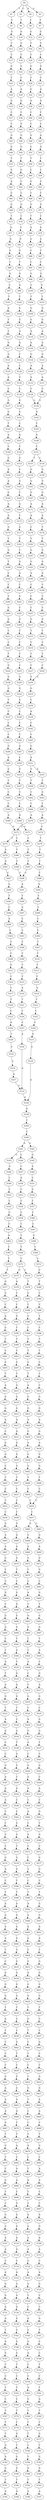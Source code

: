 strict digraph  {
	S0 -> S1 [ label = T ];
	S0 -> S2 [ label = C ];
	S0 -> S3 [ label = G ];
	S0 -> S4 [ label = A ];
	S1 -> S5 [ label = T ];
	S2 -> S6 [ label = T ];
	S3 -> S7 [ label = T ];
	S4 -> S8 [ label = C ];
	S5 -> S9 [ label = G ];
	S6 -> S10 [ label = G ];
	S7 -> S11 [ label = G ];
	S8 -> S12 [ label = G ];
	S9 -> S13 [ label = C ];
	S10 -> S14 [ label = G ];
	S11 -> S15 [ label = C ];
	S12 -> S16 [ label = T ];
	S13 -> S17 [ label = C ];
	S14 -> S18 [ label = C ];
	S15 -> S19 [ label = C ];
	S16 -> S20 [ label = C ];
	S17 -> S21 [ label = G ];
	S18 -> S22 [ label = G ];
	S19 -> S23 [ label = G ];
	S20 -> S24 [ label = G ];
	S21 -> S25 [ label = T ];
	S22 -> S26 [ label = C ];
	S23 -> S27 [ label = C ];
	S24 -> S28 [ label = T ];
	S25 -> S29 [ label = A ];
	S26 -> S30 [ label = A ];
	S27 -> S31 [ label = A ];
	S28 -> S32 [ label = G ];
	S29 -> S33 [ label = G ];
	S30 -> S34 [ label = G ];
	S31 -> S35 [ label = A ];
	S32 -> S36 [ label = A ];
	S33 -> S37 [ label = C ];
	S34 -> S38 [ label = C ];
	S35 -> S39 [ label = C ];
	S36 -> S40 [ label = C ];
	S37 -> S41 [ label = C ];
	S38 -> S42 [ label = G ];
	S39 -> S43 [ label = C ];
	S40 -> S44 [ label = C ];
	S41 -> S45 [ label = G ];
	S42 -> S46 [ label = G ];
	S43 -> S47 [ label = A ];
	S44 -> S48 [ label = G ];
	S45 -> S49 [ label = G ];
	S46 -> S50 [ label = G ];
	S47 -> S51 [ label = G ];
	S48 -> S52 [ label = G ];
	S49 -> S53 [ label = T ];
	S50 -> S54 [ label = T ];
	S51 -> S55 [ label = T ];
	S52 -> S56 [ label = T ];
	S53 -> S57 [ label = G ];
	S54 -> S58 [ label = G ];
	S55 -> S59 [ label = C ];
	S56 -> S60 [ label = C ];
	S57 -> S61 [ label = A ];
	S58 -> S62 [ label = C ];
	S59 -> S63 [ label = G ];
	S60 -> S64 [ label = G ];
	S61 -> S65 [ label = C ];
	S62 -> S66 [ label = C ];
	S63 -> S67 [ label = C ];
	S64 -> S68 [ label = C ];
	S65 -> S69 [ label = G ];
	S66 -> S70 [ label = G ];
	S67 -> S71 [ label = G ];
	S68 -> S72 [ label = G ];
	S69 -> S73 [ label = T ];
	S70 -> S74 [ label = C ];
	S71 -> S75 [ label = C ];
	S72 -> S76 [ label = T ];
	S73 -> S77 [ label = G ];
	S74 -> S78 [ label = C ];
	S75 -> S79 [ label = A ];
	S76 -> S80 [ label = A ];
	S77 -> S81 [ label = G ];
	S78 -> S82 [ label = G ];
	S79 -> S83 [ label = G ];
	S80 -> S84 [ label = G ];
	S81 -> S85 [ label = G ];
	S82 -> S86 [ label = G ];
	S83 -> S87 [ label = C ];
	S84 -> S88 [ label = C ];
	S85 -> S89 [ label = T ];
	S86 -> S90 [ label = T ];
	S87 -> S91 [ label = C ];
	S88 -> S92 [ label = C ];
	S89 -> S93 [ label = A ];
	S90 -> S94 [ label = G ];
	S91 -> S95 [ label = G ];
	S92 -> S96 [ label = G ];
	S93 -> S97 [ label = C ];
	S94 -> S98 [ label = G ];
	S95 -> S99 [ label = G ];
	S96 -> S100 [ label = C ];
	S97 -> S101 [ label = T ];
	S98 -> S102 [ label = T ];
	S99 -> S103 [ label = T ];
	S100 -> S104 [ label = T ];
	S101 -> S105 [ label = A ];
	S102 -> S106 [ label = G ];
	S103 -> S107 [ label = G ];
	S104 -> S108 [ label = G ];
	S105 -> S109 [ label = T ];
	S106 -> S110 [ label = G ];
	S107 -> S111 [ label = G ];
	S108 -> S112 [ label = G ];
	S109 -> S113 [ label = T ];
	S110 -> S114 [ label = A ];
	S111 -> S115 [ label = A ];
	S112 -> S116 [ label = A ];
	S113 -> S117 [ label = G ];
	S114 -> S118 [ label = A ];
	S115 -> S119 [ label = A ];
	S116 -> S120 [ label = A ];
	S117 -> S121 [ label = G ];
	S118 -> S122 [ label = C ];
	S119 -> S123 [ label = G ];
	S120 -> S124 [ label = G ];
	S121 -> S125 [ label = A ];
	S122 -> S126 [ label = C ];
	S123 -> S127 [ label = A ];
	S124 -> S128 [ label = A ];
	S125 -> S129 [ label = A ];
	S126 -> S130 [ label = T ];
	S127 -> S131 [ label = A ];
	S128 -> S132 [ label = A ];
	S129 -> S133 [ label = C ];
	S130 -> S134 [ label = C ];
	S131 -> S135 [ label = C ];
	S132 -> S136 [ label = C ];
	S133 -> S137 [ label = G ];
	S134 -> S138 [ label = G ];
	S135 -> S139 [ label = G ];
	S136 -> S139 [ label = G ];
	S137 -> S140 [ label = G ];
	S138 -> S141 [ label = G ];
	S139 -> S142 [ label = G ];
	S140 -> S143 [ label = T ];
	S141 -> S144 [ label = C ];
	S142 -> S145 [ label = C ];
	S143 -> S146 [ label = A ];
	S144 -> S147 [ label = A ];
	S145 -> S148 [ label = A ];
	S146 -> S149 [ label = C ];
	S147 -> S150 [ label = C ];
	S148 -> S151 [ label = C ];
	S149 -> S152 [ label = G ];
	S150 -> S153 [ label = G ];
	S151 -> S154 [ label = C ];
	S151 -> S155 [ label = T ];
	S152 -> S156 [ label = A ];
	S153 -> S157 [ label = C ];
	S154 -> S158 [ label = G ];
	S155 -> S159 [ label = G ];
	S156 -> S160 [ label = A ];
	S157 -> S161 [ label = G ];
	S158 -> S162 [ label = G ];
	S159 -> S163 [ label = G ];
	S160 -> S164 [ label = G ];
	S161 -> S165 [ label = C ];
	S162 -> S166 [ label = G ];
	S163 -> S167 [ label = G ];
	S164 -> S168 [ label = A ];
	S165 -> S169 [ label = G ];
	S166 -> S170 [ label = A ];
	S167 -> S171 [ label = A ];
	S168 -> S172 [ label = A ];
	S169 -> S173 [ label = C ];
	S170 -> S174 [ label = A ];
	S171 -> S175 [ label = A ];
	S172 -> S176 [ label = G ];
	S173 -> S177 [ label = G ];
	S174 -> S178 [ label = T ];
	S175 -> S179 [ label = C ];
	S176 -> S180 [ label = T ];
	S177 -> S181 [ label = T ];
	S178 -> S182 [ label = T ];
	S179 -> S183 [ label = T ];
	S180 -> S184 [ label = G ];
	S181 -> S185 [ label = C ];
	S182 -> S186 [ label = G ];
	S183 -> S187 [ label = G ];
	S184 -> S188 [ label = T ];
	S185 -> S189 [ label = G ];
	S186 -> S190 [ label = A ];
	S187 -> S191 [ label = G ];
	S188 -> S192 [ label = C ];
	S189 -> S193 [ label = A ];
	S190 -> S194 [ label = A ];
	S191 -> S195 [ label = A ];
	S192 -> S196 [ label = C ];
	S193 -> S197 [ label = C ];
	S194 -> S198 [ label = C ];
	S195 -> S199 [ label = C ];
	S196 -> S200 [ label = T ];
	S197 -> S201 [ label = G ];
	S198 -> S202 [ label = C ];
	S199 -> S203 [ label = C ];
	S200 -> S204 [ label = G ];
	S201 -> S205 [ label = C ];
	S202 -> S206 [ label = C ];
	S203 -> S207 [ label = C ];
	S204 -> S208 [ label = G ];
	S205 -> S209 [ label = G ];
	S206 -> S210 [ label = G ];
	S207 -> S211 [ label = G ];
	S208 -> S212 [ label = C ];
	S209 -> S213 [ label = C ];
	S210 -> S214 [ label = T ];
	S211 -> S215 [ label = T ];
	S212 -> S216 [ label = C ];
	S213 -> S217 [ label = C ];
	S214 -> S218 [ label = C ];
	S215 -> S219 [ label = C ];
	S216 -> S220 [ label = T ];
	S217 -> S221 [ label = T ];
	S218 -> S222 [ label = T ];
	S219 -> S223 [ label = T ];
	S220 -> S224 [ label = G ];
	S221 -> S225 [ label = C ];
	S222 -> S226 [ label = C ];
	S223 -> S227 [ label = C ];
	S224 -> S228 [ label = G ];
	S225 -> S229 [ label = G ];
	S226 -> S230 [ label = G ];
	S227 -> S230 [ label = G ];
	S228 -> S231 [ label = G ];
	S229 -> S232 [ label = G ];
	S230 -> S233 [ label = G ];
	S231 -> S234 [ label = T ];
	S232 -> S235 [ label = G ];
	S233 -> S236 [ label = C ];
	S234 -> S237 [ label = C ];
	S235 -> S238 [ label = C ];
	S236 -> S239 [ label = A ];
	S237 -> S240 [ label = C ];
	S238 -> S241 [ label = T ];
	S239 -> S242 [ label = C ];
	S240 -> S243 [ label = C ];
	S241 -> S244 [ label = C ];
	S242 -> S245 [ label = C ];
	S243 -> S246 [ label = G ];
	S244 -> S247 [ label = A ];
	S245 -> S248 [ label = G ];
	S246 -> S249 [ label = A ];
	S247 -> S250 [ label = C ];
	S248 -> S251 [ label = A ];
	S249 -> S252 [ label = G ];
	S250 -> S253 [ label = G ];
	S251 -> S254 [ label = G ];
	S251 -> S255 [ label = A ];
	S252 -> S256 [ label = T ];
	S253 -> S257 [ label = T ];
	S254 -> S258 [ label = T ];
	S255 -> S259 [ label = T ];
	S256 -> S260 [ label = C ];
	S257 -> S261 [ label = C ];
	S258 -> S262 [ label = C ];
	S259 -> S263 [ label = G ];
	S260 -> S264 [ label = C ];
	S261 -> S265 [ label = C ];
	S262 -> S266 [ label = C ];
	S263 -> S267 [ label = T ];
	S264 -> S268 [ label = A ];
	S265 -> S269 [ label = A ];
	S266 -> S270 [ label = A ];
	S267 -> S271 [ label = A ];
	S268 -> S272 [ label = G ];
	S269 -> S273 [ label = G ];
	S270 -> S272 [ label = G ];
	S271 -> S274 [ label = G ];
	S272 -> S275 [ label = T ];
	S272 -> S276 [ label = C ];
	S273 -> S277 [ label = C ];
	S274 -> S278 [ label = T ];
	S275 -> S279 [ label = A ];
	S276 -> S280 [ label = T ];
	S277 -> S281 [ label = T ];
	S278 -> S282 [ label = T ];
	S279 -> S283 [ label = G ];
	S280 -> S284 [ label = T ];
	S281 -> S285 [ label = T ];
	S282 -> S286 [ label = T ];
	S283 -> S287 [ label = G ];
	S284 -> S288 [ label = C ];
	S285 -> S288 [ label = C ];
	S286 -> S289 [ label = C ];
	S287 -> S290 [ label = G ];
	S288 -> S291 [ label = A ];
	S289 -> S292 [ label = A ];
	S290 -> S293 [ label = T ];
	S291 -> S294 [ label = C ];
	S292 -> S295 [ label = C ];
	S293 -> S296 [ label = C ];
	S294 -> S297 [ label = G ];
	S295 -> S298 [ label = T ];
	S296 -> S299 [ label = A ];
	S297 -> S300 [ label = C ];
	S298 -> S301 [ label = C ];
	S299 -> S302 [ label = C ];
	S300 -> S303 [ label = C ];
	S301 -> S304 [ label = C ];
	S302 -> S305 [ label = T ];
	S303 -> S306 [ label = C ];
	S304 -> S307 [ label = T ];
	S305 -> S308 [ label = C ];
	S306 -> S309 [ label = T ];
	S307 -> S310 [ label = T ];
	S308 -> S311 [ label = G ];
	S309 -> S312 [ label = T ];
	S310 -> S313 [ label = T ];
	S311 -> S314 [ label = C ];
	S312 -> S315 [ label = C ];
	S313 -> S316 [ label = C ];
	S314 -> S317 [ label = T ];
	S315 -> S318 [ label = A ];
	S316 -> S319 [ label = A ];
	S317 -> S320 [ label = T ];
	S318 -> S321 [ label = T ];
	S319 -> S322 [ label = T ];
	S320 -> S323 [ label = C ];
	S321 -> S324 [ label = C ];
	S322 -> S325 [ label = C ];
	S323 -> S326 [ label = A ];
	S324 -> S327 [ label = C ];
	S325 -> S328 [ label = C ];
	S326 -> S329 [ label = T ];
	S327 -> S330 [ label = A ];
	S328 -> S331 [ label = A ];
	S329 -> S332 [ label = C ];
	S330 -> S333 [ label = G ];
	S331 -> S334 [ label = G ];
	S332 -> S335 [ label = C ];
	S333 -> S336 [ label = A ];
	S334 -> S336 [ label = A ];
	S335 -> S337 [ label = A ];
	S336 -> S338 [ label = A ];
	S337 -> S333 [ label = G ];
	S338 -> S339 [ label = C ];
	S339 -> S340 [ label = C ];
	S340 -> S341 [ label = A ];
	S340 -> S342 [ label = G ];
	S341 -> S343 [ label = G ];
	S341 -> S344 [ label = C ];
	S342 -> S345 [ label = G ];
	S343 -> S346 [ label = A ];
	S344 -> S347 [ label = C ];
	S345 -> S348 [ label = A ];
	S346 -> S349 [ label = C ];
	S347 -> S350 [ label = A ];
	S348 -> S351 [ label = C ];
	S349 -> S352 [ label = T ];
	S350 -> S353 [ label = C ];
	S351 -> S354 [ label = G ];
	S352 -> S355 [ label = C ];
	S353 -> S356 [ label = C ];
	S354 -> S357 [ label = C ];
	S355 -> S358 [ label = C ];
	S356 -> S359 [ label = C ];
	S357 -> S360 [ label = C ];
	S358 -> S361 [ label = C ];
	S359 -> S362 [ label = C ];
	S360 -> S363 [ label = C ];
	S361 -> S364 [ label = A ];
	S362 -> S365 [ label = T ];
	S363 -> S366 [ label = A ];
	S364 -> S367 [ label = T ];
	S365 -> S368 [ label = T ];
	S366 -> S369 [ label = T ];
	S367 -> S370 [ label = C ];
	S368 -> S371 [ label = C ];
	S369 -> S372 [ label = C ];
	S370 -> S373 [ label = T ];
	S371 -> S374 [ label = C ];
	S371 -> S375 [ label = G ];
	S372 -> S376 [ label = G ];
	S373 -> S377 [ label = G ];
	S374 -> S378 [ label = T ];
	S375 -> S379 [ label = A ];
	S376 -> S380 [ label = T ];
	S377 -> S381 [ label = C ];
	S378 -> S382 [ label = G ];
	S379 -> S383 [ label = T ];
	S380 -> S384 [ label = C ];
	S381 -> S385 [ label = C ];
	S382 -> S386 [ label = T ];
	S383 -> S387 [ label = C ];
	S384 -> S388 [ label = C ];
	S385 -> S389 [ label = A ];
	S386 -> S390 [ label = C ];
	S387 -> S391 [ label = G ];
	S388 -> S392 [ label = T ];
	S389 -> S393 [ label = G ];
	S390 -> S394 [ label = C ];
	S391 -> S395 [ label = T ];
	S392 -> S396 [ label = C ];
	S393 -> S397 [ label = T ];
	S394 -> S398 [ label = T ];
	S395 -> S399 [ label = T ];
	S396 -> S400 [ label = T ];
	S397 -> S401 [ label = C ];
	S398 -> S402 [ label = T ];
	S399 -> S403 [ label = T ];
	S400 -> S404 [ label = T ];
	S401 -> S405 [ label = G ];
	S402 -> S406 [ label = G ];
	S403 -> S407 [ label = G ];
	S404 -> S408 [ label = C ];
	S405 -> S409 [ label = T ];
	S406 -> S410 [ label = T ];
	S407 -> S411 [ label = T ];
	S408 -> S412 [ label = T ];
	S409 -> S413 [ label = A ];
	S410 -> S414 [ label = A ];
	S411 -> S415 [ label = A ];
	S412 -> S416 [ label = C ];
	S413 -> S417 [ label = A ];
	S414 -> S418 [ label = G ];
	S415 -> S419 [ label = G ];
	S416 -> S420 [ label = G ];
	S417 -> S421 [ label = G ];
	S418 -> S422 [ label = G ];
	S419 -> S423 [ label = G ];
	S420 -> S424 [ label = G ];
	S421 -> S425 [ label = A ];
	S422 -> S426 [ label = A ];
	S423 -> S427 [ label = A ];
	S424 -> S428 [ label = A ];
	S425 -> S429 [ label = C ];
	S426 -> S430 [ label = G ];
	S427 -> S431 [ label = A ];
	S428 -> S432 [ label = G ];
	S429 -> S433 [ label = G ];
	S430 -> S434 [ label = A ];
	S431 -> S435 [ label = A ];
	S432 -> S436 [ label = A ];
	S433 -> S437 [ label = G ];
	S434 -> S438 [ label = G ];
	S435 -> S439 [ label = G ];
	S436 -> S440 [ label = G ];
	S437 -> S441 [ label = C ];
	S438 -> S442 [ label = G ];
	S439 -> S443 [ label = G ];
	S440 -> S444 [ label = G ];
	S441 -> S445 [ label = T ];
	S442 -> S446 [ label = T ];
	S443 -> S447 [ label = T ];
	S444 -> S448 [ label = T ];
	S445 -> S449 [ label = C ];
	S446 -> S450 [ label = C ];
	S447 -> S451 [ label = C ];
	S448 -> S452 [ label = C ];
	S449 -> S453 [ label = T ];
	S450 -> S454 [ label = C ];
	S451 -> S455 [ label = C ];
	S452 -> S454 [ label = C ];
	S453 -> S456 [ label = C ];
	S454 -> S457 [ label = C ];
	S455 -> S458 [ label = C ];
	S456 -> S459 [ label = G ];
	S457 -> S460 [ label = A ];
	S457 -> S461 [ label = G ];
	S458 -> S462 [ label = G ];
	S459 -> S463 [ label = A ];
	S460 -> S464 [ label = G ];
	S461 -> S465 [ label = G ];
	S462 -> S466 [ label = A ];
	S463 -> S467 [ label = A ];
	S464 -> S468 [ label = A ];
	S465 -> S469 [ label = A ];
	S466 -> S470 [ label = A ];
	S467 -> S471 [ label = G ];
	S468 -> S472 [ label = G ];
	S469 -> S473 [ label = G ];
	S470 -> S474 [ label = G ];
	S471 -> S475 [ label = T ];
	S472 -> S476 [ label = C ];
	S473 -> S477 [ label = G ];
	S474 -> S478 [ label = T ];
	S475 -> S479 [ label = C ];
	S476 -> S480 [ label = C ];
	S477 -> S481 [ label = C ];
	S478 -> S482 [ label = C ];
	S479 -> S483 [ label = G ];
	S480 -> S484 [ label = A ];
	S481 -> S485 [ label = G ];
	S482 -> S486 [ label = G ];
	S483 -> S487 [ label = C ];
	S484 -> S488 [ label = C ];
	S485 -> S489 [ label = T ];
	S486 -> S490 [ label = A ];
	S487 -> S491 [ label = G ];
	S488 -> S492 [ label = G ];
	S489 -> S493 [ label = G ];
	S490 -> S494 [ label = G ];
	S491 -> S495 [ label = G ];
	S492 -> S496 [ label = G ];
	S493 -> S497 [ label = G ];
	S494 -> S498 [ label = G ];
	S495 -> S499 [ label = C ];
	S496 -> S500 [ label = T ];
	S497 -> S501 [ label = T ];
	S498 -> S502 [ label = T ];
	S499 -> S503 [ label = T ];
	S500 -> S504 [ label = T ];
	S501 -> S505 [ label = A ];
	S502 -> S506 [ label = A ];
	S503 -> S507 [ label = A ];
	S504 -> S508 [ label = A ];
	S505 -> S509 [ label = T ];
	S506 -> S510 [ label = T ];
	S507 -> S511 [ label = T ];
	S508 -> S512 [ label = C ];
	S509 -> S513 [ label = G ];
	S510 -> S514 [ label = A ];
	S511 -> S515 [ label = A ];
	S512 -> S516 [ label = T ];
	S513 -> S517 [ label = A ];
	S514 -> S518 [ label = A ];
	S515 -> S519 [ label = G ];
	S516 -> S520 [ label = G ];
	S517 -> S521 [ label = G ];
	S518 -> S522 [ label = G ];
	S519 -> S523 [ label = T ];
	S520 -> S524 [ label = C ];
	S521 -> S525 [ label = C ];
	S522 -> S526 [ label = T ];
	S523 -> S527 [ label = A ];
	S524 -> S528 [ label = A ];
	S525 -> S529 [ label = G ];
	S526 -> S530 [ label = C ];
	S527 -> S531 [ label = G ];
	S528 -> S532 [ label = G ];
	S529 -> S533 [ label = G ];
	S530 -> S534 [ label = G ];
	S531 -> S535 [ label = C ];
	S532 -> S536 [ label = A ];
	S533 -> S537 [ label = T ];
	S534 -> S538 [ label = T ];
	S535 -> S539 [ label = C ];
	S536 -> S540 [ label = C ];
	S537 -> S541 [ label = C ];
	S538 -> S542 [ label = G ];
	S539 -> S543 [ label = G ];
	S540 -> S544 [ label = G ];
	S541 -> S545 [ label = G ];
	S542 -> S546 [ label = G ];
	S543 -> S547 [ label = A ];
	S544 -> S548 [ label = G ];
	S545 -> S549 [ label = C ];
	S546 -> S550 [ label = T ];
	S547 -> S551 [ label = A ];
	S548 -> S552 [ label = A ];
	S549 -> S553 [ label = A ];
	S550 -> S554 [ label = A ];
	S551 -> S555 [ label = A ];
	S552 -> S556 [ label = C ];
	S553 -> S557 [ label = C ];
	S554 -> S558 [ label = C ];
	S555 -> S559 [ label = C ];
	S556 -> S560 [ label = A ];
	S557 -> S561 [ label = G ];
	S558 -> S562 [ label = C ];
	S559 -> S563 [ label = C ];
	S560 -> S564 [ label = C ];
	S561 -> S565 [ label = C ];
	S562 -> S566 [ label = G ];
	S563 -> S567 [ label = C ];
	S564 -> S568 [ label = A ];
	S565 -> S569 [ label = G ];
	S566 -> S570 [ label = G ];
	S567 -> S571 [ label = C ];
	S568 -> S572 [ label = C ];
	S569 -> S573 [ label = C ];
	S570 -> S574 [ label = T ];
	S571 -> S575 [ label = G ];
	S572 -> S576 [ label = C ];
	S573 -> S577 [ label = G ];
	S574 -> S578 [ label = G ];
	S575 -> S579 [ label = A ];
	S576 -> S580 [ label = T ];
	S577 -> S581 [ label = G ];
	S578 -> S582 [ label = G ];
	S579 -> S583 [ label = C ];
	S580 -> S584 [ label = C ];
	S581 -> S585 [ label = C ];
	S582 -> S586 [ label = T ];
	S583 -> S587 [ label = T ];
	S584 -> S588 [ label = T ];
	S585 -> S589 [ label = T ];
	S586 -> S590 [ label = T ];
	S587 -> S591 [ label = A ];
	S588 -> S592 [ label = A ];
	S589 -> S593 [ label = G ];
	S590 -> S594 [ label = A ];
	S591 -> S595 [ label = G ];
	S592 -> S596 [ label = G ];
	S593 -> S597 [ label = G ];
	S594 -> S598 [ label = G ];
	S595 -> S599 [ label = A ];
	S596 -> S600 [ label = A ];
	S597 -> S601 [ label = A ];
	S598 -> S602 [ label = A ];
	S599 -> S603 [ label = A ];
	S600 -> S604 [ label = A ];
	S601 -> S605 [ label = A ];
	S602 -> S606 [ label = A ];
	S603 -> S607 [ label = T ];
	S604 -> S608 [ label = C ];
	S605 -> S609 [ label = T ];
	S606 -> S610 [ label = G ];
	S607 -> S611 [ label = C ];
	S608 -> S612 [ label = G ];
	S609 -> S613 [ label = G ];
	S610 -> S614 [ label = G ];
	S611 -> S615 [ label = G ];
	S612 -> S616 [ label = A ];
	S613 -> S617 [ label = G ];
	S614 -> S618 [ label = G ];
	S615 -> S619 [ label = G ];
	S616 -> S620 [ label = G ];
	S617 -> S621 [ label = G ];
	S618 -> S622 [ label = G ];
	S619 -> S623 [ label = G ];
	S620 -> S624 [ label = G ];
	S621 -> S625 [ label = G ];
	S622 -> S626 [ label = G ];
	S623 -> S627 [ label = T ];
	S624 -> S628 [ label = T ];
	S625 -> S629 [ label = T ];
	S626 -> S630 [ label = T ];
	S627 -> S631 [ label = A ];
	S628 -> S632 [ label = G ];
	S629 -> S633 [ label = C ];
	S630 -> S634 [ label = C ];
	S631 -> S635 [ label = T ];
	S632 -> S636 [ label = T ];
	S633 -> S637 [ label = C ];
	S634 -> S638 [ label = C ];
	S635 -> S639 [ label = C ];
	S636 -> S640 [ label = C ];
	S637 -> S641 [ label = G ];
	S638 -> S642 [ label = G ];
	S639 -> S643 [ label = C ];
	S640 -> S644 [ label = C ];
	S641 -> S645 [ label = C ];
	S642 -> S646 [ label = T ];
	S643 -> S647 [ label = C ];
	S644 -> S648 [ label = C ];
	S645 -> S649 [ label = C ];
	S646 -> S650 [ label = C ];
	S647 -> S651 [ label = G ];
	S648 -> S652 [ label = T ];
	S649 -> S653 [ label = G ];
	S650 -> S654 [ label = G ];
	S651 -> S655 [ label = A ];
	S652 -> S656 [ label = G ];
	S653 -> S657 [ label = G ];
	S654 -> S658 [ label = G ];
	S655 -> S659 [ label = A ];
	S656 -> S660 [ label = T ];
	S657 -> S661 [ label = A ];
	S658 -> S662 [ label = A ];
	S659 -> S663 [ label = A ];
	S660 -> S664 [ label = C ];
	S661 -> S665 [ label = A ];
	S662 -> S666 [ label = A ];
	S663 -> S667 [ label = G ];
	S664 -> S668 [ label = C ];
	S665 -> S669 [ label = C ];
	S666 -> S670 [ label = C ];
	S667 -> S671 [ label = T ];
	S668 -> S672 [ label = T ];
	S669 -> S673 [ label = T ];
	S670 -> S674 [ label = T ];
	S671 -> S675 [ label = G ];
	S672 -> S676 [ label = A ];
	S673 -> S677 [ label = G ];
	S674 -> S678 [ label = A ];
	S675 -> S679 [ label = T ];
	S676 -> S680 [ label = C ];
	S677 -> S681 [ label = C ];
	S678 -> S682 [ label = C ];
	S679 -> S683 [ label = C ];
	S680 -> S684 [ label = T ];
	S681 -> S685 [ label = A ];
	S682 -> S686 [ label = A ];
	S683 -> S687 [ label = G ];
	S684 -> S688 [ label = A ];
	S685 -> S689 [ label = A ];
	S686 -> S690 [ label = A ];
	S687 -> S691 [ label = T ];
	S688 -> S692 [ label = C ];
	S689 -> S693 [ label = C ];
	S690 -> S694 [ label = C ];
	S691 -> S695 [ label = C ];
	S692 -> S696 [ label = C ];
	S693 -> S697 [ label = C ];
	S694 -> S698 [ label = G ];
	S695 -> S699 [ label = G ];
	S696 -> S700 [ label = A ];
	S697 -> S701 [ label = A ];
	S698 -> S702 [ label = A ];
	S699 -> S703 [ label = G ];
	S700 -> S704 [ label = G ];
	S701 -> S705 [ label = G ];
	S702 -> S706 [ label = A ];
	S703 -> S707 [ label = A ];
	S704 -> S708 [ label = G ];
	S705 -> S709 [ label = A ];
	S706 -> S710 [ label = A ];
	S707 -> S711 [ label = A ];
	S708 -> S712 [ label = A ];
	S709 -> S713 [ label = A ];
	S710 -> S714 [ label = A ];
	S711 -> S715 [ label = C ];
	S712 -> S716 [ label = G ];
	S713 -> S717 [ label = C ];
	S714 -> S718 [ label = C ];
	S715 -> S719 [ label = A ];
	S716 -> S720 [ label = A ];
	S717 -> S721 [ label = A ];
	S718 -> S722 [ label = A ];
	S719 -> S723 [ label = G ];
	S720 -> S724 [ label = G ];
	S721 -> S725 [ label = G ];
	S722 -> S726 [ label = G ];
	S723 -> S727 [ label = G ];
	S724 -> S728 [ label = T ];
	S725 -> S729 [ label = C ];
	S726 -> S730 [ label = A ];
	S727 -> S731 [ label = A ];
	S728 -> S732 [ label = C ];
	S729 -> S733 [ label = C ];
	S730 -> S734 [ label = A ];
	S731 -> S735 [ label = A ];
	S732 -> S736 [ label = A ];
	S733 -> S737 [ label = G ];
	S734 -> S738 [ label = G ];
	S735 -> S739 [ label = T ];
	S736 -> S740 [ label = G ];
	S737 -> S741 [ label = T ];
	S738 -> S742 [ label = G ];
	S739 -> S743 [ label = A ];
	S740 -> S744 [ label = G ];
	S741 -> S745 [ label = C ];
	S742 -> S746 [ label = G ];
	S743 -> S747 [ label = G ];
	S744 -> S748 [ label = A ];
	S745 -> S749 [ label = C ];
	S746 -> S750 [ label = G ];
	S747 -> S751 [ label = T ];
	S748 -> S752 [ label = C ];
	S749 -> S753 [ label = T ];
	S750 -> S754 [ label = T ];
	S751 -> S755 [ label = C ];
	S752 -> S756 [ label = C ];
	S753 -> S757 [ label = C ];
	S754 -> S758 [ label = C ];
	S755 -> S759 [ label = T ];
	S756 -> S760 [ label = A ];
	S757 -> S761 [ label = T ];
	S758 -> S762 [ label = T ];
	S759 -> S763 [ label = C ];
	S760 -> S764 [ label = G ];
	S761 -> S765 [ label = G ];
	S762 -> S766 [ label = C ];
	S763 -> S767 [ label = T ];
	S764 -> S768 [ label = T ];
	S765 -> S769 [ label = T ];
	S766 -> S770 [ label = T ];
	S767 -> S771 [ label = C ];
	S768 -> S772 [ label = C ];
	S769 -> S773 [ label = C ];
	S770 -> S774 [ label = C ];
	S771 -> S775 [ label = T ];
	S772 -> S776 [ label = T ];
	S773 -> S777 [ label = G ];
	S774 -> S778 [ label = G ];
	S775 -> S779 [ label = G ];
	S776 -> S780 [ label = C ];
	S777 -> S781 [ label = T ];
	S778 -> S782 [ label = T ];
	S779 -> S783 [ label = A ];
	S780 -> S784 [ label = T ];
	S781 -> S785 [ label = G ];
	S782 -> S786 [ label = G ];
	S783 -> S787 [ label = G ];
	S784 -> S788 [ label = G ];
	S785 -> S789 [ label = G ];
	S786 -> S790 [ label = G ];
	S787 -> S791 [ label = T ];
	S788 -> S792 [ label = T ];
	S789 -> S793 [ label = T ];
	S790 -> S794 [ label = T ];
	S791 -> S795 [ label = A ];
	S792 -> S796 [ label = A ];
	S793 -> S797 [ label = A ];
	S794 -> S798 [ label = A ];
}
